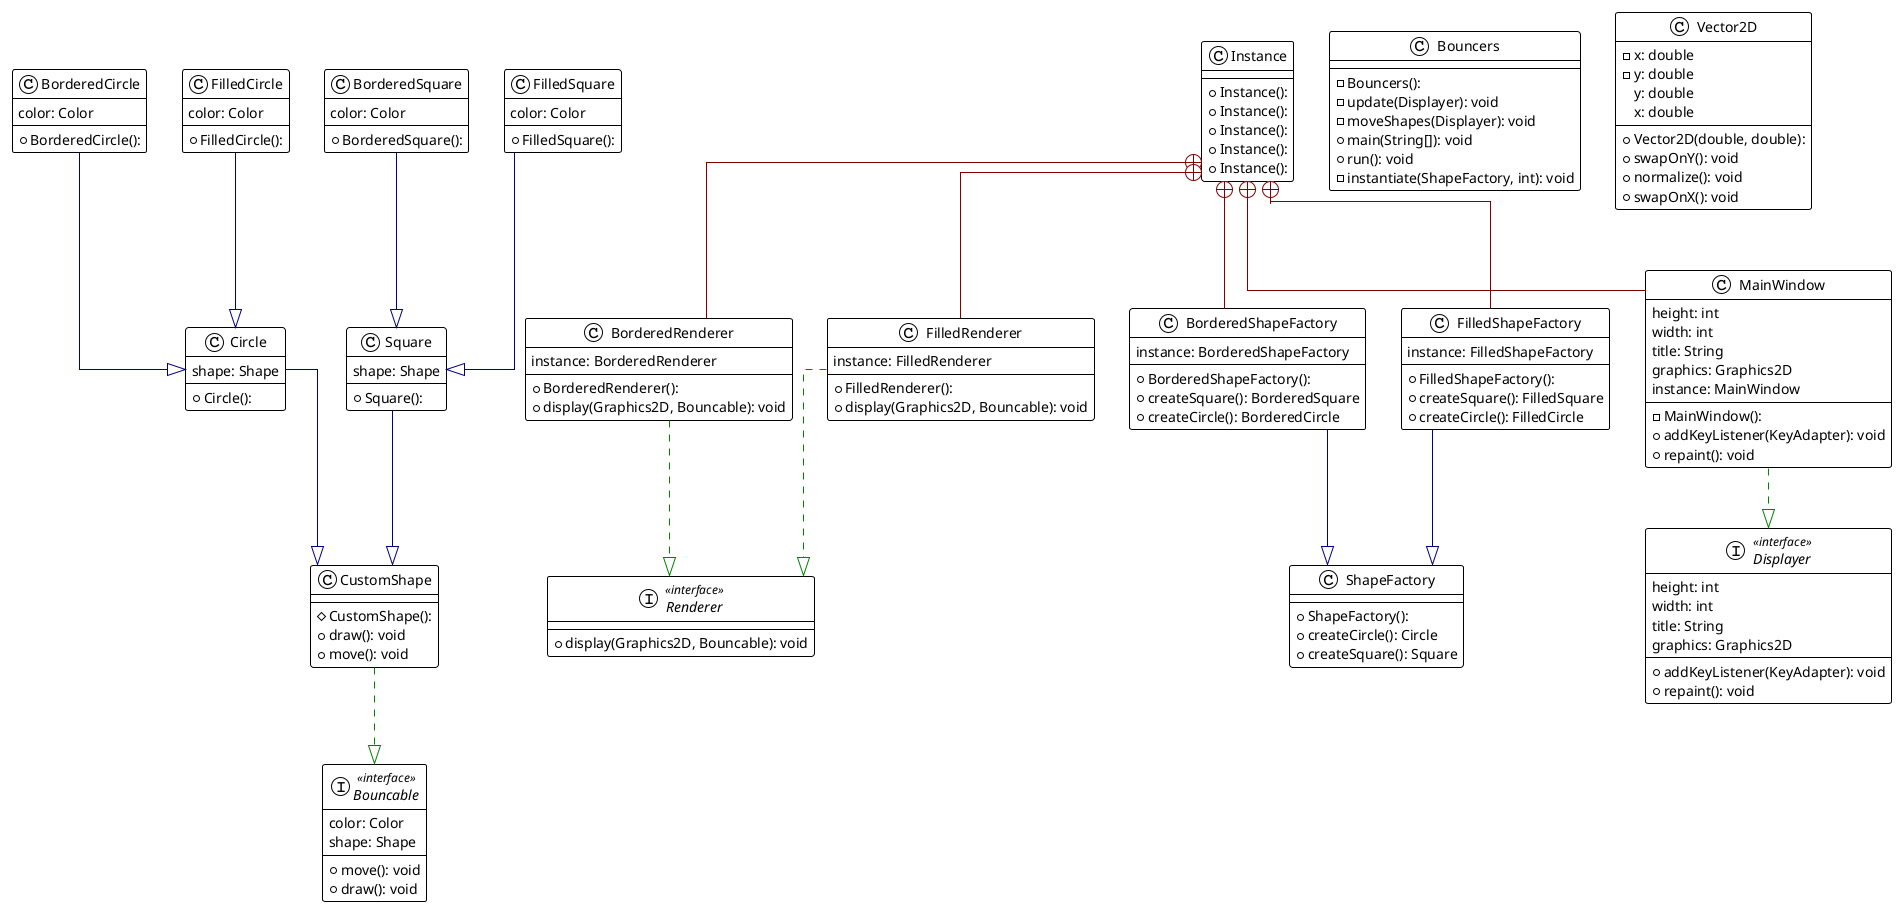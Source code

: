 @startuml Shapes_L2

!theme plain
skinparam linetype ortho

class BorderedCircle {
  + BorderedCircle(): 
   color: Color
}
class BorderedRenderer {
  + BorderedRenderer(): 
  + display(Graphics2D, Bouncable): void
   instance: BorderedRenderer
}
class BorderedShapeFactory {
  + BorderedShapeFactory(): 
  + createSquare(): BorderedSquare
  + createCircle(): BorderedCircle
   instance: BorderedShapeFactory
}
class BorderedSquare {
  + BorderedSquare(): 
   color: Color
}
interface Bouncable << interface >> {
  + move(): void
  + draw(): void
   color: Color
   shape: Shape
}
class Bouncers {
  - Bouncers(): 
  - update(Displayer): void
  - moveShapes(Displayer): void
  + main(String[]): void
  + run(): void
  - instantiate(ShapeFactory, int): void
}
class Circle {
  + Circle(): 
   shape: Shape
}
class CustomShape {
  # CustomShape(): 
  + draw(): void
  + move(): void
}
interface Displayer << interface >> {
  + addKeyListener(KeyAdapter): void
  + repaint(): void
   height: int
   width: int
   title: String
   graphics: Graphics2D
}
class FilledCircle {
  + FilledCircle(): 
   color: Color
}
class FilledRenderer {
  + FilledRenderer(): 
  + display(Graphics2D, Bouncable): void
   instance: FilledRenderer
}
class FilledShapeFactory {
  + FilledShapeFactory(): 
  + createSquare(): FilledSquare
  + createCircle(): FilledCircle
   instance: FilledShapeFactory
}
class FilledSquare {
  + FilledSquare(): 
   color: Color
}
class Instance {
  + Instance(): 
}
class Instance {
  + Instance(): 
}
class Instance {
  + Instance(): 
}
class Instance {
  + Instance(): 
}
class Instance {
  + Instance(): 
}
class MainWindow {
  - MainWindow(): 
  + addKeyListener(KeyAdapter): void
  + repaint(): void
   height: int
   width: int
   title: String
   graphics: Graphics2D
   instance: MainWindow
}
interface Renderer << interface >> {
  + display(Graphics2D, Bouncable): void
}
class ShapeFactory {
  + ShapeFactory(): 
  + createCircle(): Circle
  + createSquare(): Square
}
class Square {
  + Square(): 
   shape: Shape
}
class Vector2D {
  + Vector2D(double, double): 
  - x: double
  - y: double
  + swapOnY(): void
  + normalize(): void
  + swapOnX(): void
   y: double
   x: double
}
         
CustomShape           -[#008200,dashed]-^  Bouncable          
Circle                -[#000082,plain]-^  CustomShape       
Square                -[#000082,plain]-^  CustomShape    

BorderedCircle        -[#000082,plain]-^  Circle               
FilledCircle          -[#000082,plain]-^  Circle           
BorderedSquare        -[#000082,plain]-^  Square        
FilledSquare          -[#000082,plain]-^  Square         

BorderedRenderer      -[#008200,dashed]-^  Renderer             
BorderedShapeFactory  -[#000082,plain]-^  ShapeFactory             
FilledRenderer        -[#008200,dashed]-^  Renderer             
FilledShapeFactory    -[#000082,plain]-^  ShapeFactory                
Instance              +-[#820000,plain]-  BorderedRenderer     
Instance              +-[#820000,plain]-  BorderedShapeFactory 
Instance              +-[#820000,plain]-  FilledRenderer       
Instance              +-[#820000,plain]-  FilledShapeFactory   
Instance              +-[#820000,plain]-  MainWindow           
MainWindow            -[#008200,dashed]-^  Displayer           
@enduml
